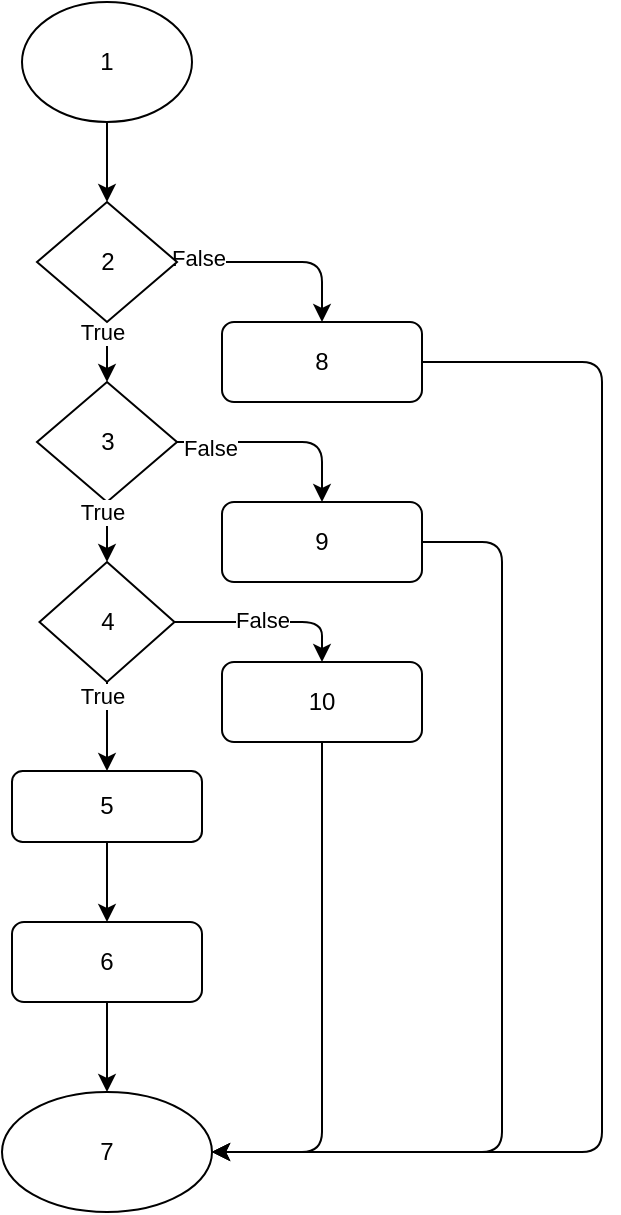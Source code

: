 <mxfile>
    <diagram id="5A989sWjAcnnUSRqNcQc" name="Page-1">
        <mxGraphModel dx="1179" dy="597" grid="1" gridSize="10" guides="1" tooltips="1" connect="1" arrows="1" fold="1" page="1" pageScale="1" pageWidth="827" pageHeight="1169" math="0" shadow="0">
            <root>
                <mxCell id="0"/>
                <mxCell id="1" parent="0"/>
                <mxCell id="5" style="edgeStyle=none;html=1;" parent="1" source="2" target="4" edge="1">
                    <mxGeometry relative="1" as="geometry"/>
                </mxCell>
                <mxCell id="2" value="1" style="ellipse;whiteSpace=wrap;html=1;" parent="1" vertex="1">
                    <mxGeometry x="30" y="10" width="85" height="60" as="geometry"/>
                </mxCell>
                <mxCell id="7" style="edgeStyle=none;html=1;entryX=0.5;entryY=0;entryDx=0;entryDy=0;" parent="1" source="4" target="6" edge="1">
                    <mxGeometry relative="1" as="geometry"/>
                </mxCell>
                <mxCell id="8" value="True" style="edgeLabel;html=1;align=center;verticalAlign=middle;resizable=0;points=[];" parent="7" vertex="1" connectable="0">
                    <mxGeometry x="-0.646" y="-3" relative="1" as="geometry">
                        <mxPoint y="-1" as="offset"/>
                    </mxGeometry>
                </mxCell>
                <mxCell id="25" style="edgeStyle=none;html=1;entryX=0.5;entryY=0;entryDx=0;entryDy=0;" parent="1" source="4" target="16" edge="1">
                    <mxGeometry relative="1" as="geometry">
                        <Array as="points">
                            <mxPoint x="180" y="140"/>
                        </Array>
                    </mxGeometry>
                </mxCell>
                <mxCell id="30" value="False" style="edgeLabel;html=1;align=center;verticalAlign=middle;resizable=0;points=[];" parent="25" vertex="1" connectable="0">
                    <mxGeometry x="-0.809" y="2" relative="1" as="geometry">
                        <mxPoint as="offset"/>
                    </mxGeometry>
                </mxCell>
                <mxCell id="4" value="2" style="rhombus;whiteSpace=wrap;html=1;" parent="1" vertex="1">
                    <mxGeometry x="37.5" y="110" width="70" height="60" as="geometry"/>
                </mxCell>
                <mxCell id="26" style="edgeStyle=none;html=1;entryX=0.5;entryY=0;entryDx=0;entryDy=0;" parent="1" source="6" target="17" edge="1">
                    <mxGeometry relative="1" as="geometry">
                        <Array as="points">
                            <mxPoint x="180" y="230"/>
                        </Array>
                    </mxGeometry>
                </mxCell>
                <mxCell id="29" value="False" style="edgeLabel;html=1;align=center;verticalAlign=middle;resizable=0;points=[];" parent="26" vertex="1" connectable="0">
                    <mxGeometry x="-0.674" y="-3" relative="1" as="geometry">
                        <mxPoint as="offset"/>
                    </mxGeometry>
                </mxCell>
                <mxCell id="6" value="3" style="rhombus;whiteSpace=wrap;html=1;" parent="1" vertex="1">
                    <mxGeometry x="37.5" y="200" width="70" height="60" as="geometry"/>
                </mxCell>
                <mxCell id="27" style="edgeStyle=none;html=1;entryX=0.5;entryY=0;entryDx=0;entryDy=0;" parent="1" source="9" target="18" edge="1">
                    <mxGeometry relative="1" as="geometry">
                        <Array as="points">
                            <mxPoint x="180" y="320"/>
                        </Array>
                    </mxGeometry>
                </mxCell>
                <mxCell id="28" value="False" style="edgeLabel;html=1;align=center;verticalAlign=middle;resizable=0;points=[];" parent="27" vertex="1" connectable="0">
                    <mxGeometry x="-0.079" y="1" relative="1" as="geometry">
                        <mxPoint as="offset"/>
                    </mxGeometry>
                </mxCell>
                <mxCell id="9" value="4" style="rhombus;whiteSpace=wrap;html=1;" parent="1" vertex="1">
                    <mxGeometry x="38.75" y="290" width="67.5" height="60" as="geometry"/>
                </mxCell>
                <mxCell id="10" style="edgeStyle=none;html=1;entryX=0.5;entryY=0;entryDx=0;entryDy=0;exitX=0.5;exitY=1;exitDx=0;exitDy=0;" parent="1" source="6" target="9" edge="1">
                    <mxGeometry relative="1" as="geometry">
                        <mxPoint x="300" y="250.0" as="sourcePoint"/>
                        <mxPoint x="300" y="300.0" as="targetPoint"/>
                    </mxGeometry>
                </mxCell>
                <mxCell id="11" value="True" style="edgeLabel;html=1;align=center;verticalAlign=middle;resizable=0;points=[];" parent="10" vertex="1" connectable="0">
                    <mxGeometry x="-0.646" y="-3" relative="1" as="geometry">
                        <mxPoint y="-1" as="offset"/>
                    </mxGeometry>
                </mxCell>
                <mxCell id="19" style="edgeStyle=none;html=1;entryX=0.5;entryY=0;entryDx=0;entryDy=0;" parent="1" source="12" target="15" edge="1">
                    <mxGeometry relative="1" as="geometry"/>
                </mxCell>
                <mxCell id="12" value="5" style="rounded=1;whiteSpace=wrap;html=1;" parent="1" vertex="1">
                    <mxGeometry x="25" y="394.5" width="95" height="35.5" as="geometry"/>
                </mxCell>
                <mxCell id="13" style="edgeStyle=none;html=1;entryX=0.5;entryY=0;entryDx=0;entryDy=0;exitX=0.5;exitY=1;exitDx=0;exitDy=0;" parent="1" source="9" target="12" edge="1">
                    <mxGeometry relative="1" as="geometry">
                        <mxPoint x="300" y="380.0" as="sourcePoint"/>
                        <mxPoint x="300" y="430.0" as="targetPoint"/>
                    </mxGeometry>
                </mxCell>
                <mxCell id="14" value="True" style="edgeLabel;html=1;align=center;verticalAlign=middle;resizable=0;points=[];" parent="13" vertex="1" connectable="0">
                    <mxGeometry x="-0.646" y="-3" relative="1" as="geometry">
                        <mxPoint y="-1" as="offset"/>
                    </mxGeometry>
                </mxCell>
                <mxCell id="21" style="edgeStyle=none;html=1;entryX=0.5;entryY=0;entryDx=0;entryDy=0;" parent="1" source="15" target="20" edge="1">
                    <mxGeometry relative="1" as="geometry"/>
                </mxCell>
                <mxCell id="15" value="6" style="rounded=1;whiteSpace=wrap;html=1;" parent="1" vertex="1">
                    <mxGeometry x="25" y="470" width="95" height="40" as="geometry"/>
                </mxCell>
                <mxCell id="24" style="edgeStyle=none;html=1;exitX=1;exitY=0.5;exitDx=0;exitDy=0;entryX=1;entryY=0.5;entryDx=0;entryDy=0;" parent="1" source="16" edge="1" target="20">
                    <mxGeometry relative="1" as="geometry">
                        <mxPoint x="290" y="740.0" as="targetPoint"/>
                        <Array as="points">
                            <mxPoint x="320" y="190"/>
                            <mxPoint x="320" y="585"/>
                        </Array>
                    </mxGeometry>
                </mxCell>
                <mxCell id="16" value="8" style="rounded=1;whiteSpace=wrap;html=1;" parent="1" vertex="1">
                    <mxGeometry x="130" y="170" width="100" height="40" as="geometry"/>
                </mxCell>
                <mxCell id="23" style="edgeStyle=none;html=1;exitX=1;exitY=0.5;exitDx=0;exitDy=0;entryX=1;entryY=0.5;entryDx=0;entryDy=0;" parent="1" source="17" edge="1" target="20">
                    <mxGeometry relative="1" as="geometry">
                        <mxPoint x="290" y="740.0" as="targetPoint"/>
                        <Array as="points">
                            <mxPoint x="270" y="280"/>
                            <mxPoint x="270" y="585"/>
                        </Array>
                    </mxGeometry>
                </mxCell>
                <mxCell id="17" value="9" style="rounded=1;whiteSpace=wrap;html=1;" parent="1" vertex="1">
                    <mxGeometry x="130" y="260" width="100" height="40" as="geometry"/>
                </mxCell>
                <mxCell id="22" style="edgeStyle=none;html=1;entryX=1;entryY=0.5;entryDx=0;entryDy=0;" parent="1" source="18" edge="1" target="20">
                    <mxGeometry relative="1" as="geometry">
                        <mxPoint x="290" y="740.0" as="targetPoint"/>
                        <Array as="points">
                            <mxPoint x="180" y="585"/>
                        </Array>
                    </mxGeometry>
                </mxCell>
                <mxCell id="18" value="10" style="rounded=1;whiteSpace=wrap;html=1;" parent="1" vertex="1">
                    <mxGeometry x="130" y="340" width="100" height="40" as="geometry"/>
                </mxCell>
                <mxCell id="20" value="7" style="ellipse;whiteSpace=wrap;html=1;" parent="1" vertex="1">
                    <mxGeometry x="20" y="555" width="105" height="60" as="geometry"/>
                </mxCell>
            </root>
        </mxGraphModel>
    </diagram>
</mxfile>